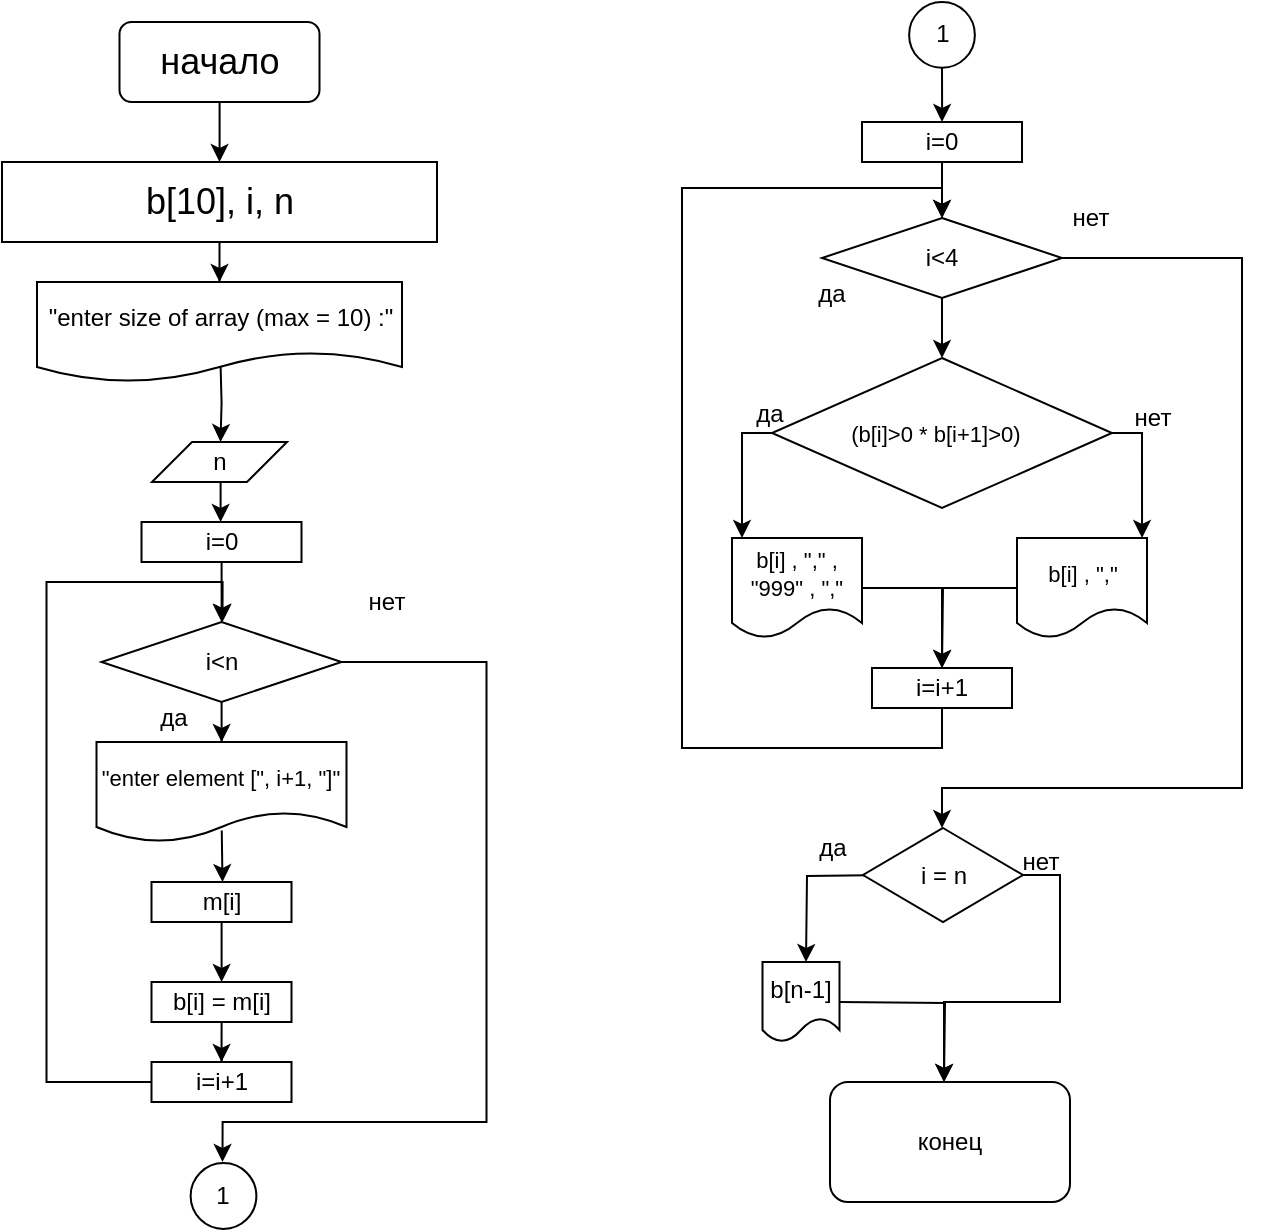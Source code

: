 <mxfile version="15.8.7" type="github">
  <diagram id="hc-FqBqLWBr0-qPp5Xy4" name="Page-1">
    <mxGraphModel dx="330" dy="1362" grid="1" gridSize="10" guides="1" tooltips="1" connect="1" arrows="1" fold="1" page="1" pageScale="1" pageWidth="827" pageHeight="1169" math="0" shadow="0">
      <root>
        <mxCell id="0" />
        <mxCell id="1" parent="0" />
        <mxCell id="15KPPQUU8AicYyvamZOJ-2" value="" style="edgeStyle=orthogonalEdgeStyle;rounded=0;orthogonalLoop=1;jettySize=auto;html=1;fontSize=18;" parent="1" source="15KPPQUU8AicYyvamZOJ-1" target="15KPPQUU8AicYyvamZOJ-3" edge="1">
          <mxGeometry relative="1" as="geometry">
            <mxPoint x="-138.75" y="120" as="targetPoint" />
          </mxGeometry>
        </mxCell>
        <mxCell id="15KPPQUU8AicYyvamZOJ-1" value="&lt;font style=&quot;font-size: 18px&quot;&gt;начало&lt;/font&gt;" style="rounded=1;whiteSpace=wrap;html=1;" parent="1" vertex="1">
          <mxGeometry x="928.75" y="40" width="100" height="40" as="geometry" />
        </mxCell>
        <mxCell id="cuRAakwW2XXI-GxLY6QP-2" value="" style="edgeStyle=orthogonalEdgeStyle;rounded=0;orthogonalLoop=1;jettySize=auto;html=1;" edge="1" parent="1" source="15KPPQUU8AicYyvamZOJ-3" target="cuRAakwW2XXI-GxLY6QP-1">
          <mxGeometry relative="1" as="geometry" />
        </mxCell>
        <mxCell id="15KPPQUU8AicYyvamZOJ-3" value="b[10], i, n" style="rounded=0;whiteSpace=wrap;html=1;fontSize=18;" parent="1" vertex="1">
          <mxGeometry x="870" y="110" width="217.5" height="40" as="geometry" />
        </mxCell>
        <mxCell id="15KPPQUU8AicYyvamZOJ-4" value="" style="edgeStyle=orthogonalEdgeStyle;rounded=0;orthogonalLoop=1;jettySize=auto;html=1;" parent="1" source="15KPPQUU8AicYyvamZOJ-5" target="15KPPQUU8AicYyvamZOJ-7" edge="1">
          <mxGeometry relative="1" as="geometry" />
        </mxCell>
        <mxCell id="15KPPQUU8AicYyvamZOJ-5" value="i=0" style="whiteSpace=wrap;html=1;rounded=0;" parent="1" vertex="1">
          <mxGeometry x="1300" y="90" width="80" height="20" as="geometry" />
        </mxCell>
        <mxCell id="15KPPQUU8AicYyvamZOJ-20" value="" style="edgeStyle=orthogonalEdgeStyle;rounded=0;orthogonalLoop=1;jettySize=auto;html=1;fontSize=11;fontColor=#000000;" parent="1" source="15KPPQUU8AicYyvamZOJ-7" target="15KPPQUU8AicYyvamZOJ-19" edge="1">
          <mxGeometry relative="1" as="geometry" />
        </mxCell>
        <mxCell id="g-CExIdlB7c3mvn5GUSl-26" value="" style="edgeStyle=orthogonalEdgeStyle;rounded=0;orthogonalLoop=1;jettySize=auto;html=1;entryX=0.5;entryY=0;entryDx=0;entryDy=0;" parent="1" source="15KPPQUU8AicYyvamZOJ-7" edge="1">
          <mxGeometry relative="1" as="geometry">
            <mxPoint x="1340" y="443" as="targetPoint" />
            <Array as="points">
              <mxPoint x="1490" y="158" />
              <mxPoint x="1490" y="423" />
              <mxPoint x="1340" y="423" />
            </Array>
          </mxGeometry>
        </mxCell>
        <mxCell id="15KPPQUU8AicYyvamZOJ-7" value="i&amp;lt;4" style="rhombus;whiteSpace=wrap;html=1;rounded=0;" parent="1" vertex="1">
          <mxGeometry x="1280" y="138" width="120" height="40" as="geometry" />
        </mxCell>
        <mxCell id="15KPPQUU8AicYyvamZOJ-8" value="да" style="text;html=1;strokeColor=none;fillColor=none;align=center;verticalAlign=middle;whiteSpace=wrap;rounded=0;" parent="1" vertex="1">
          <mxGeometry x="1255" y="168" width="60" height="15" as="geometry" />
        </mxCell>
        <mxCell id="15KPPQUU8AicYyvamZOJ-12" value="нет" style="text;html=1;align=center;verticalAlign=middle;resizable=0;points=[];autosize=1;strokeColor=none;fillColor=none;" parent="1" vertex="1">
          <mxGeometry x="1393.75" y="128" width="40" height="20" as="geometry" />
        </mxCell>
        <mxCell id="g-CExIdlB7c3mvn5GUSl-25" value="" style="edgeStyle=orthogonalEdgeStyle;rounded=0;orthogonalLoop=1;jettySize=auto;html=1;" parent="1" source="15KPPQUU8AicYyvamZOJ-13" target="15KPPQUU8AicYyvamZOJ-7" edge="1">
          <mxGeometry relative="1" as="geometry">
            <mxPoint x="1340" y="123" as="targetPoint" />
            <Array as="points">
              <mxPoint x="1340" y="403" />
              <mxPoint x="1210" y="403" />
              <mxPoint x="1210" y="123" />
              <mxPoint x="1340" y="123" />
            </Array>
          </mxGeometry>
        </mxCell>
        <mxCell id="15KPPQUU8AicYyvamZOJ-13" value="i=i+1" style="rounded=0;whiteSpace=wrap;html=1;" parent="1" vertex="1">
          <mxGeometry x="1305" y="363" width="70" height="20" as="geometry" />
        </mxCell>
        <mxCell id="15KPPQUU8AicYyvamZOJ-21" value="" style="edgeStyle=orthogonalEdgeStyle;rounded=0;orthogonalLoop=1;jettySize=auto;html=1;fontSize=11;fontColor=#000000;" parent="1" source="15KPPQUU8AicYyvamZOJ-19" edge="1">
          <mxGeometry relative="1" as="geometry">
            <mxPoint x="1240" y="298" as="targetPoint" />
            <Array as="points">
              <mxPoint x="1240" y="246" />
            </Array>
          </mxGeometry>
        </mxCell>
        <mxCell id="15KPPQUU8AicYyvamZOJ-24" value="" style="edgeStyle=orthogonalEdgeStyle;rounded=0;orthogonalLoop=1;jettySize=auto;html=1;fontSize=11;fontColor=#000000;entryX=0.962;entryY=0;entryDx=0;entryDy=0;entryPerimeter=0;" parent="1" source="15KPPQUU8AicYyvamZOJ-19" target="15KPPQUU8AicYyvamZOJ-23" edge="1">
          <mxGeometry relative="1" as="geometry">
            <mxPoint x="1480" y="278" as="targetPoint" />
            <Array as="points">
              <mxPoint x="1440" y="246" />
            </Array>
          </mxGeometry>
        </mxCell>
        <mxCell id="15KPPQUU8AicYyvamZOJ-19" value="&lt;font style=&quot;font-size: 11px&quot;&gt;(b[i]&amp;gt;0 * b[i+1]&amp;gt;0)&amp;nbsp;&amp;nbsp;&lt;/font&gt;" style="rhombus;whiteSpace=wrap;html=1;labelBackgroundColor=none;fontSize=12;fontColor=#000000;fillColor=none;" parent="1" vertex="1">
          <mxGeometry x="1255" y="208" width="170" height="75" as="geometry" />
        </mxCell>
        <mxCell id="g-CExIdlB7c3mvn5GUSl-23" style="edgeStyle=orthogonalEdgeStyle;rounded=0;orthogonalLoop=1;jettySize=auto;html=1;entryX=0.5;entryY=0;entryDx=0;entryDy=0;" parent="1" source="15KPPQUU8AicYyvamZOJ-22" target="15KPPQUU8AicYyvamZOJ-13" edge="1">
          <mxGeometry relative="1" as="geometry">
            <mxPoint x="1320" y="323" as="targetPoint" />
          </mxGeometry>
        </mxCell>
        <mxCell id="15KPPQUU8AicYyvamZOJ-22" value="b[i] , &quot;,&quot; , &quot;999&quot; , &quot;,&quot;" style="shape=document;whiteSpace=wrap;html=1;boundedLbl=1;labelBackgroundColor=none;fontSize=11;fontColor=#000000;fillColor=none;" parent="1" vertex="1">
          <mxGeometry x="1235" y="298" width="65" height="50" as="geometry" />
        </mxCell>
        <mxCell id="g-CExIdlB7c3mvn5GUSl-24" style="edgeStyle=orthogonalEdgeStyle;rounded=0;orthogonalLoop=1;jettySize=auto;html=1;" parent="1" source="15KPPQUU8AicYyvamZOJ-23" edge="1">
          <mxGeometry relative="1" as="geometry">
            <mxPoint x="1340" y="363" as="targetPoint" />
          </mxGeometry>
        </mxCell>
        <mxCell id="15KPPQUU8AicYyvamZOJ-23" value="&lt;span&gt;b[i] , &quot;,&quot;&lt;/span&gt;" style="shape=document;whiteSpace=wrap;html=1;boundedLbl=1;labelBackgroundColor=none;fontSize=11;fontColor=#000000;fillColor=none;" parent="1" vertex="1">
          <mxGeometry x="1377.5" y="298" width="65" height="50" as="geometry" />
        </mxCell>
        <mxCell id="15KPPQUU8AicYyvamZOJ-30" value="нет" style="text;html=1;align=center;verticalAlign=middle;resizable=0;points=[];autosize=1;strokeColor=none;fillColor=none;" parent="1" vertex="1">
          <mxGeometry x="1425" y="228" width="40" height="20" as="geometry" />
        </mxCell>
        <mxCell id="g-CExIdlB7c3mvn5GUSl-4" value="" style="edgeStyle=orthogonalEdgeStyle;rounded=0;orthogonalLoop=1;jettySize=auto;html=1;" parent="1" source="g-CExIdlB7c3mvn5GUSl-1" target="g-CExIdlB7c3mvn5GUSl-3" edge="1">
          <mxGeometry relative="1" as="geometry" />
        </mxCell>
        <mxCell id="g-CExIdlB7c3mvn5GUSl-1" value="i=0" style="whiteSpace=wrap;html=1;rounded=0;" parent="1" vertex="1">
          <mxGeometry x="939.75" y="290" width="80" height="20" as="geometry" />
        </mxCell>
        <mxCell id="g-CExIdlB7c3mvn5GUSl-6" value="" style="edgeStyle=orthogonalEdgeStyle;rounded=0;orthogonalLoop=1;jettySize=auto;html=1;" parent="1" source="g-CExIdlB7c3mvn5GUSl-3" target="g-CExIdlB7c3mvn5GUSl-5" edge="1">
          <mxGeometry relative="1" as="geometry" />
        </mxCell>
        <mxCell id="g-CExIdlB7c3mvn5GUSl-18" value="" style="edgeStyle=orthogonalEdgeStyle;rounded=0;orthogonalLoop=1;jettySize=auto;html=1;" parent="1" source="g-CExIdlB7c3mvn5GUSl-3" edge="1">
          <mxGeometry relative="1" as="geometry">
            <mxPoint x="980.25" y="610" as="targetPoint" />
            <Array as="points">
              <mxPoint x="1112.25" y="360" />
              <mxPoint x="1112.25" y="590" />
              <mxPoint x="980.25" y="590" />
            </Array>
          </mxGeometry>
        </mxCell>
        <mxCell id="g-CExIdlB7c3mvn5GUSl-3" value="i&amp;lt;n" style="rhombus;whiteSpace=wrap;html=1;rounded=0;" parent="1" vertex="1">
          <mxGeometry x="919.75" y="340" width="120" height="40" as="geometry" />
        </mxCell>
        <mxCell id="g-CExIdlB7c3mvn5GUSl-11" value="" style="edgeStyle=orthogonalEdgeStyle;rounded=0;orthogonalLoop=1;jettySize=auto;html=1;exitX=0.501;exitY=0.885;exitDx=0;exitDy=0;exitPerimeter=0;" parent="1" source="g-CExIdlB7c3mvn5GUSl-5" edge="1">
          <mxGeometry relative="1" as="geometry">
            <mxPoint x="980.25" y="470" as="targetPoint" />
          </mxGeometry>
        </mxCell>
        <mxCell id="g-CExIdlB7c3mvn5GUSl-5" value="&quot;enter element [&quot;, i+1, &quot;]&quot;" style="shape=document;whiteSpace=wrap;html=1;boundedLbl=1;labelBackgroundColor=none;fontSize=11;fontColor=#000000;fillColor=none;" parent="1" vertex="1">
          <mxGeometry x="917.25" y="400" width="125" height="50" as="geometry" />
        </mxCell>
        <mxCell id="g-CExIdlB7c3mvn5GUSl-9" value="" style="edgeStyle=orthogonalEdgeStyle;rounded=0;orthogonalLoop=1;jettySize=auto;html=1;" parent="1" source="g-CExIdlB7c3mvn5GUSl-7" edge="1">
          <mxGeometry relative="1" as="geometry">
            <mxPoint x="980.25" y="340" as="targetPoint" />
            <Array as="points">
              <mxPoint x="892.25" y="570" />
              <mxPoint x="892.25" y="320" />
              <mxPoint x="980.25" y="320" />
            </Array>
          </mxGeometry>
        </mxCell>
        <mxCell id="g-CExIdlB7c3mvn5GUSl-7" value="i=i+1" style="rounded=0;whiteSpace=wrap;html=1;" parent="1" vertex="1">
          <mxGeometry x="944.75" y="560" width="70" height="20" as="geometry" />
        </mxCell>
        <mxCell id="g-CExIdlB7c3mvn5GUSl-13" value="" style="edgeStyle=orthogonalEdgeStyle;rounded=0;orthogonalLoop=1;jettySize=auto;html=1;" parent="1" source="g-CExIdlB7c3mvn5GUSl-10" target="g-CExIdlB7c3mvn5GUSl-12" edge="1">
          <mxGeometry relative="1" as="geometry" />
        </mxCell>
        <mxCell id="g-CExIdlB7c3mvn5GUSl-10" value="m[i]" style="rounded=0;whiteSpace=wrap;html=1;" parent="1" vertex="1">
          <mxGeometry x="944.75" y="470" width="70" height="20" as="geometry" />
        </mxCell>
        <mxCell id="g-CExIdlB7c3mvn5GUSl-15" value="" style="edgeStyle=orthogonalEdgeStyle;rounded=0;orthogonalLoop=1;jettySize=auto;html=1;entryX=0.5;entryY=0;entryDx=0;entryDy=0;" parent="1" source="g-CExIdlB7c3mvn5GUSl-12" target="g-CExIdlB7c3mvn5GUSl-7" edge="1">
          <mxGeometry relative="1" as="geometry" />
        </mxCell>
        <mxCell id="g-CExIdlB7c3mvn5GUSl-12" value="b[i] = m[i]" style="rounded=0;whiteSpace=wrap;html=1;" parent="1" vertex="1">
          <mxGeometry x="944.75" y="520" width="70" height="20" as="geometry" />
        </mxCell>
        <mxCell id="g-CExIdlB7c3mvn5GUSl-16" value="да" style="text;html=1;strokeColor=none;fillColor=none;align=center;verticalAlign=middle;whiteSpace=wrap;rounded=0;" parent="1" vertex="1">
          <mxGeometry x="926" y="380" width="60" height="15" as="geometry" />
        </mxCell>
        <mxCell id="g-CExIdlB7c3mvn5GUSl-17" value="нет" style="text;html=1;align=center;verticalAlign=middle;resizable=0;points=[];autosize=1;strokeColor=none;fillColor=none;" parent="1" vertex="1">
          <mxGeometry x="1042.25" y="320" width="40" height="20" as="geometry" />
        </mxCell>
        <mxCell id="cuRAakwW2XXI-GxLY6QP-3" value="" style="edgeStyle=orthogonalEdgeStyle;rounded=0;orthogonalLoop=1;jettySize=auto;html=1;" edge="1" parent="1">
          <mxGeometry relative="1" as="geometry">
            <mxPoint x="979.25" y="250" as="targetPoint" />
            <mxPoint x="979.25" y="210" as="sourcePoint" />
          </mxGeometry>
        </mxCell>
        <mxCell id="cuRAakwW2XXI-GxLY6QP-1" value="&quot;enter size of array (max = 10) :&quot;" style="shape=document;whiteSpace=wrap;html=1;boundedLbl=1;" vertex="1" parent="1">
          <mxGeometry x="887.5" y="170" width="182.5" height="50" as="geometry" />
        </mxCell>
        <mxCell id="cuRAakwW2XXI-GxLY6QP-5" value="" style="edgeStyle=orthogonalEdgeStyle;rounded=0;orthogonalLoop=1;jettySize=auto;html=1;" edge="1" parent="1" source="cuRAakwW2XXI-GxLY6QP-4">
          <mxGeometry relative="1" as="geometry">
            <mxPoint x="979.25" y="290" as="targetPoint" />
            <Array as="points">
              <mxPoint x="979.25" y="290" />
            </Array>
          </mxGeometry>
        </mxCell>
        <mxCell id="cuRAakwW2XXI-GxLY6QP-4" value="n" style="shape=parallelogram;perimeter=parallelogramPerimeter;whiteSpace=wrap;html=1;fixedSize=1;" vertex="1" parent="1">
          <mxGeometry x="945" y="250" width="67.5" height="20" as="geometry" />
        </mxCell>
        <mxCell id="cuRAakwW2XXI-GxLY6QP-7" value="" style="edgeStyle=orthogonalEdgeStyle;rounded=0;orthogonalLoop=1;jettySize=auto;html=1;" edge="1" parent="1">
          <mxGeometry relative="1" as="geometry">
            <mxPoint x="1272" y="510" as="targetPoint" />
            <mxPoint x="1313.541" y="466.524" as="sourcePoint" />
          </mxGeometry>
        </mxCell>
        <mxCell id="cuRAakwW2XXI-GxLY6QP-11" value="" style="edgeStyle=orthogonalEdgeStyle;rounded=0;orthogonalLoop=1;jettySize=auto;html=1;" edge="1" parent="1" source="cuRAakwW2XXI-GxLY6QP-6">
          <mxGeometry relative="1" as="geometry">
            <mxPoint x="1341" y="570" as="targetPoint" />
            <Array as="points">
              <mxPoint x="1399" y="467" />
              <mxPoint x="1399" y="530" />
              <mxPoint x="1341" y="530" />
            </Array>
          </mxGeometry>
        </mxCell>
        <mxCell id="cuRAakwW2XXI-GxLY6QP-6" value="i = n" style="rhombus;whiteSpace=wrap;html=1;" vertex="1" parent="1">
          <mxGeometry x="1300.5" y="443" width="80" height="47" as="geometry" />
        </mxCell>
        <mxCell id="cuRAakwW2XXI-GxLY6QP-10" value="" style="edgeStyle=orthogonalEdgeStyle;rounded=0;orthogonalLoop=1;jettySize=auto;html=1;" edge="1" parent="1">
          <mxGeometry relative="1" as="geometry">
            <mxPoint x="1341" y="570" as="targetPoint" />
            <mxPoint x="1288.75" y="530" as="sourcePoint" />
          </mxGeometry>
        </mxCell>
        <mxCell id="cuRAakwW2XXI-GxLY6QP-8" value="b[n-1]" style="shape=document;whiteSpace=wrap;html=1;boundedLbl=1;" vertex="1" parent="1">
          <mxGeometry x="1250.25" y="510" width="38.5" height="40" as="geometry" />
        </mxCell>
        <mxCell id="cuRAakwW2XXI-GxLY6QP-9" value="да" style="text;html=1;align=center;verticalAlign=middle;resizable=0;points=[];autosize=1;strokeColor=none;fillColor=none;" vertex="1" parent="1">
          <mxGeometry x="1270" y="443" width="30" height="20" as="geometry" />
        </mxCell>
        <mxCell id="cuRAakwW2XXI-GxLY6QP-12" value="нет" style="text;html=1;align=center;verticalAlign=middle;resizable=0;points=[];autosize=1;strokeColor=none;fillColor=none;" vertex="1" parent="1">
          <mxGeometry x="1374" y="450" width="30" height="20" as="geometry" />
        </mxCell>
        <mxCell id="cuRAakwW2XXI-GxLY6QP-13" value="конец" style="rounded=1;whiteSpace=wrap;html=1;" vertex="1" parent="1">
          <mxGeometry x="1284" y="570" width="120" height="60" as="geometry" />
        </mxCell>
        <mxCell id="cuRAakwW2XXI-GxLY6QP-15" value="1" style="ellipse;whiteSpace=wrap;html=1;aspect=fixed;" vertex="1" parent="1">
          <mxGeometry x="964.31" y="610.56" width="32.88" height="32.88" as="geometry" />
        </mxCell>
        <mxCell id="cuRAakwW2XXI-GxLY6QP-16" value="да" style="text;html=1;strokeColor=none;fillColor=none;align=center;verticalAlign=middle;whiteSpace=wrap;rounded=0;" vertex="1" parent="1">
          <mxGeometry x="1224" y="228" width="60" height="15" as="geometry" />
        </mxCell>
        <mxCell id="cuRAakwW2XXI-GxLY6QP-18" value="" style="edgeStyle=orthogonalEdgeStyle;rounded=0;orthogonalLoop=1;jettySize=auto;html=1;entryX=0.5;entryY=0;entryDx=0;entryDy=0;" edge="1" parent="1" source="cuRAakwW2XXI-GxLY6QP-17" target="15KPPQUU8AicYyvamZOJ-5">
          <mxGeometry relative="1" as="geometry">
            <mxPoint x="1340" y="80" as="targetPoint" />
          </mxGeometry>
        </mxCell>
        <mxCell id="cuRAakwW2XXI-GxLY6QP-17" value="1" style="ellipse;whiteSpace=wrap;html=1;aspect=fixed;" vertex="1" parent="1">
          <mxGeometry x="1323.56" y="30" width="32.88" height="32.88" as="geometry" />
        </mxCell>
      </root>
    </mxGraphModel>
  </diagram>
</mxfile>
